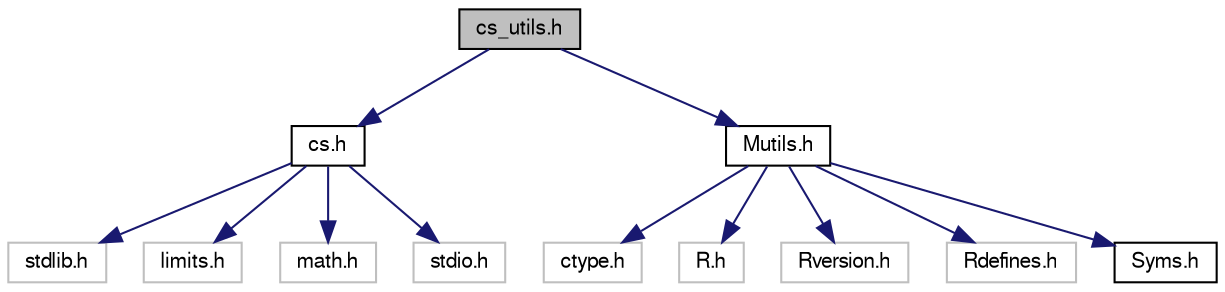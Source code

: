 digraph G
{
  edge [fontname="FreeSans",fontsize=10,labelfontname="FreeSans",labelfontsize=10];
  node [fontname="FreeSans",fontsize=10,shape=record];
  Node1 [label="cs_utils.h",height=0.2,width=0.4,color="black", fillcolor="grey75", style="filled" fontcolor="black"];
  Node1 -> Node2 [color="midnightblue",fontsize=10,style="solid",fontname="FreeSans"];
  Node2 [label="cs.h",height=0.2,width=0.4,color="black", fillcolor="white", style="filled",URL="$cs_8h.html"];
  Node2 -> Node3 [color="midnightblue",fontsize=10,style="solid",fontname="FreeSans"];
  Node3 [label="stdlib.h",height=0.2,width=0.4,color="grey75", fillcolor="white", style="filled"];
  Node2 -> Node4 [color="midnightblue",fontsize=10,style="solid",fontname="FreeSans"];
  Node4 [label="limits.h",height=0.2,width=0.4,color="grey75", fillcolor="white", style="filled"];
  Node2 -> Node5 [color="midnightblue",fontsize=10,style="solid",fontname="FreeSans"];
  Node5 [label="math.h",height=0.2,width=0.4,color="grey75", fillcolor="white", style="filled"];
  Node2 -> Node6 [color="midnightblue",fontsize=10,style="solid",fontname="FreeSans"];
  Node6 [label="stdio.h",height=0.2,width=0.4,color="grey75", fillcolor="white", style="filled"];
  Node1 -> Node7 [color="midnightblue",fontsize=10,style="solid",fontname="FreeSans"];
  Node7 [label="Mutils.h",height=0.2,width=0.4,color="black", fillcolor="white", style="filled",URL="$Mutils_8h.html"];
  Node7 -> Node8 [color="midnightblue",fontsize=10,style="solid",fontname="FreeSans"];
  Node8 [label="ctype.h",height=0.2,width=0.4,color="grey75", fillcolor="white", style="filled"];
  Node7 -> Node9 [color="midnightblue",fontsize=10,style="solid",fontname="FreeSans"];
  Node9 [label="R.h",height=0.2,width=0.4,color="grey75", fillcolor="white", style="filled"];
  Node7 -> Node10 [color="midnightblue",fontsize=10,style="solid",fontname="FreeSans"];
  Node10 [label="Rversion.h",height=0.2,width=0.4,color="grey75", fillcolor="white", style="filled"];
  Node7 -> Node11 [color="midnightblue",fontsize=10,style="solid",fontname="FreeSans"];
  Node11 [label="Rdefines.h",height=0.2,width=0.4,color="grey75", fillcolor="white", style="filled"];
  Node7 -> Node12 [color="midnightblue",fontsize=10,style="solid",fontname="FreeSans"];
  Node12 [label="Syms.h",height=0.2,width=0.4,color="black", fillcolor="white", style="filled",URL="$Syms_8h.html"];
}

